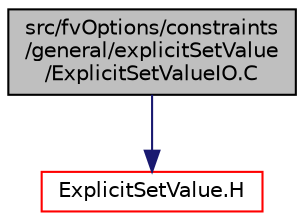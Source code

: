 digraph "src/fvOptions/constraints/general/explicitSetValue/ExplicitSetValueIO.C"
{
  bgcolor="transparent";
  edge [fontname="Helvetica",fontsize="10",labelfontname="Helvetica",labelfontsize="10"];
  node [fontname="Helvetica",fontsize="10",shape=record];
  Node1 [label="src/fvOptions/constraints\l/general/explicitSetValue\l/ExplicitSetValueIO.C",height=0.2,width=0.4,color="black", fillcolor="grey75", style="filled", fontcolor="black"];
  Node1 -> Node2 [color="midnightblue",fontsize="10",style="solid",fontname="Helvetica"];
  Node2 [label="ExplicitSetValue.H",height=0.2,width=0.4,color="red",URL="$a06371.html"];
}
